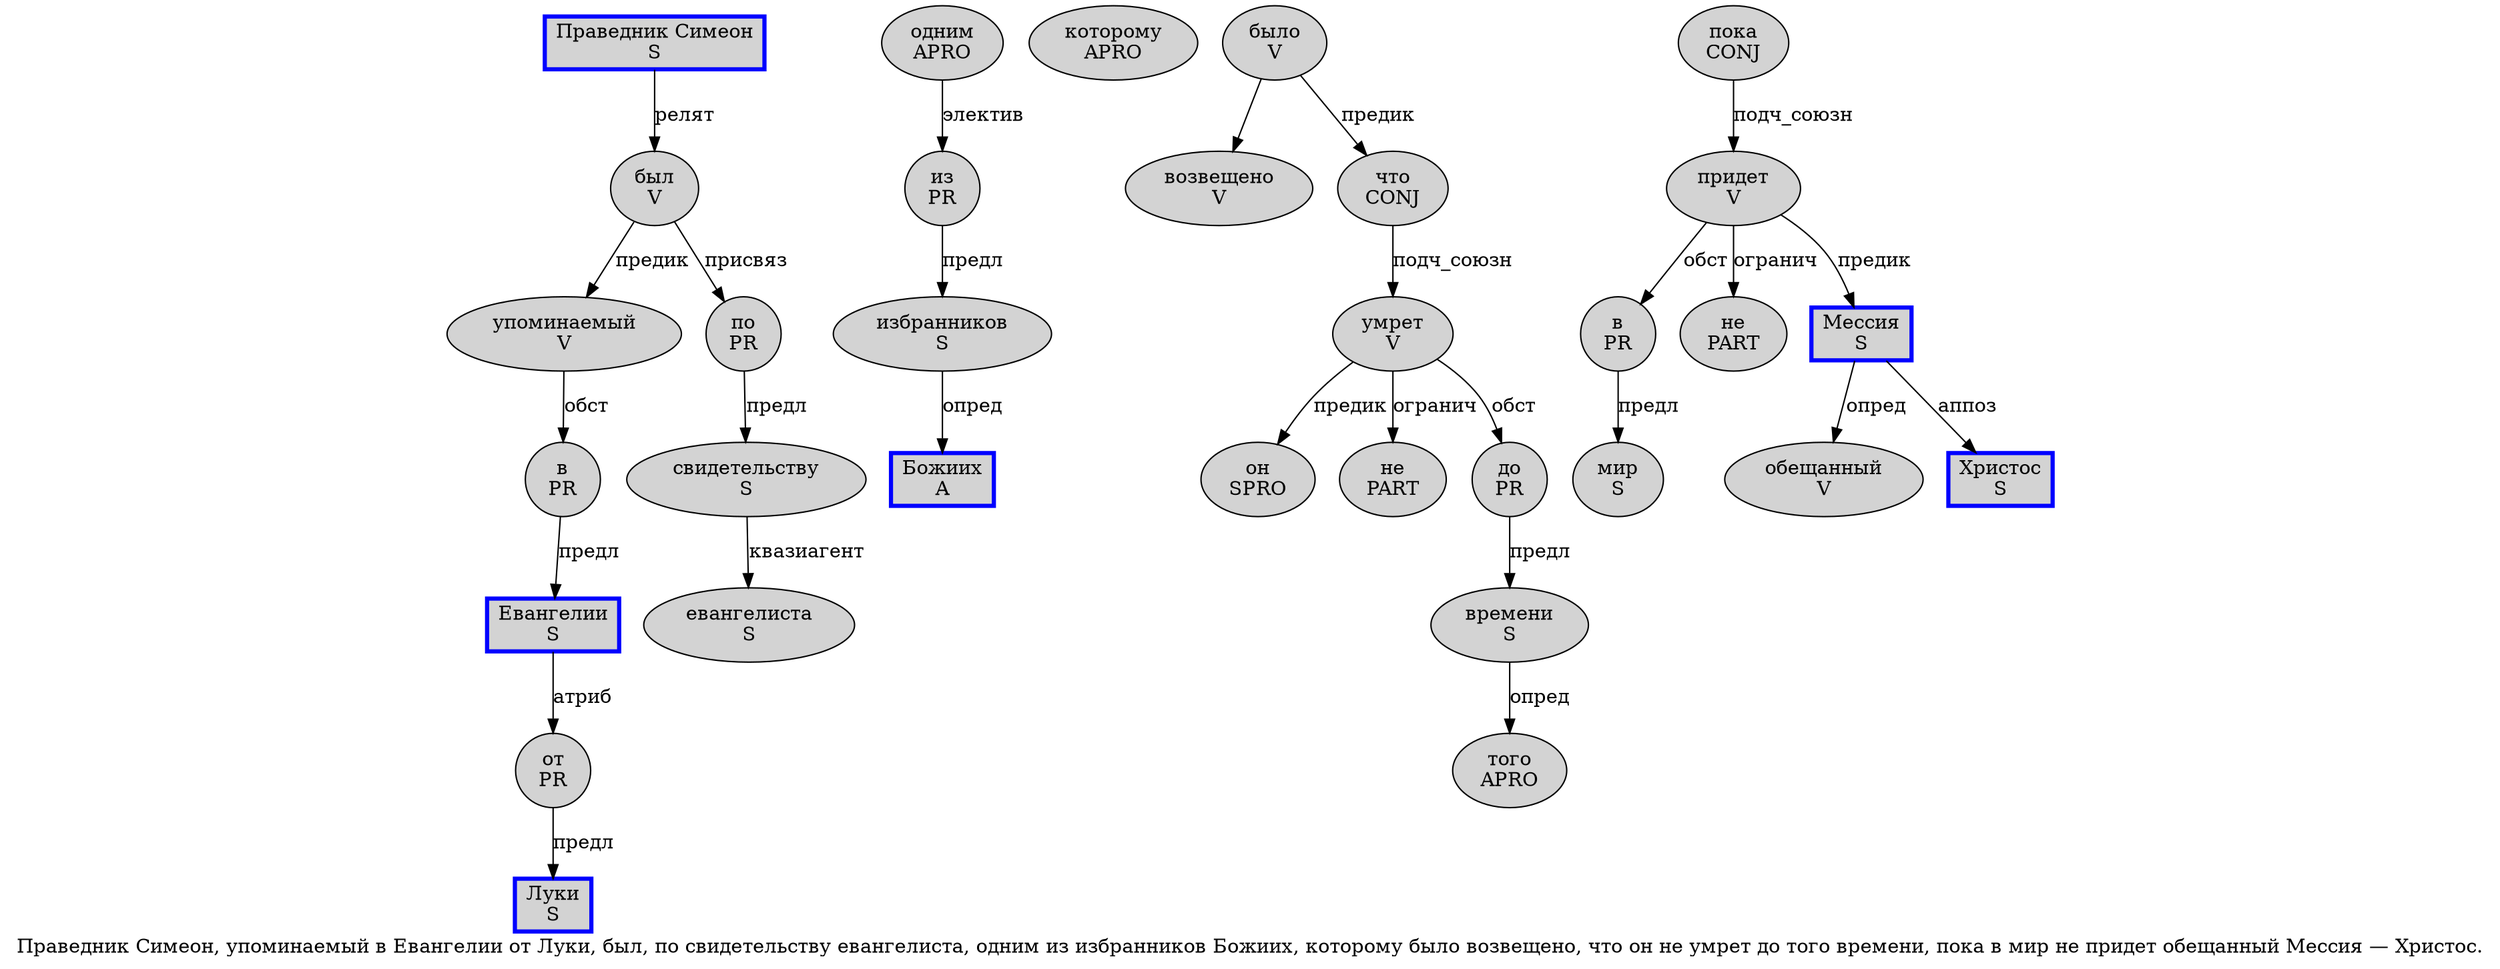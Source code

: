 digraph SENTENCE_532 {
	graph [label="Праведник Симеон, упоминаемый в Евангелии от Луки, был, по свидетельству евангелиста, одним из избранников Божиих, которому было возвещено, что он не умрет до того времени, пока в мир не придет обещанный Мессия — Христос."]
	node [style=filled]
		0 [label="Праведник Симеон
S" color=blue fillcolor=lightgray penwidth=3 shape=box]
		2 [label="упоминаемый
V" color="" fillcolor=lightgray penwidth=1 shape=ellipse]
		3 [label="в
PR" color="" fillcolor=lightgray penwidth=1 shape=ellipse]
		4 [label="Евангелии
S" color=blue fillcolor=lightgray penwidth=3 shape=box]
		5 [label="от
PR" color="" fillcolor=lightgray penwidth=1 shape=ellipse]
		6 [label="Луки
S" color=blue fillcolor=lightgray penwidth=3 shape=box]
		8 [label="был
V" color="" fillcolor=lightgray penwidth=1 shape=ellipse]
		10 [label="по
PR" color="" fillcolor=lightgray penwidth=1 shape=ellipse]
		11 [label="свидетельству
S" color="" fillcolor=lightgray penwidth=1 shape=ellipse]
		12 [label="евангелиста
S" color="" fillcolor=lightgray penwidth=1 shape=ellipse]
		14 [label="одним
APRO" color="" fillcolor=lightgray penwidth=1 shape=ellipse]
		15 [label="из
PR" color="" fillcolor=lightgray penwidth=1 shape=ellipse]
		16 [label="избранников
S" color="" fillcolor=lightgray penwidth=1 shape=ellipse]
		17 [label="Божиих
A" color=blue fillcolor=lightgray penwidth=3 shape=box]
		19 [label="которому
APRO" color="" fillcolor=lightgray penwidth=1 shape=ellipse]
		20 [label="было
V" color="" fillcolor=lightgray penwidth=1 shape=ellipse]
		21 [label="возвещено
V" color="" fillcolor=lightgray penwidth=1 shape=ellipse]
		23 [label="что
CONJ" color="" fillcolor=lightgray penwidth=1 shape=ellipse]
		24 [label="он
SPRO" color="" fillcolor=lightgray penwidth=1 shape=ellipse]
		25 [label="не
PART" color="" fillcolor=lightgray penwidth=1 shape=ellipse]
		26 [label="умрет
V" color="" fillcolor=lightgray penwidth=1 shape=ellipse]
		27 [label="до
PR" color="" fillcolor=lightgray penwidth=1 shape=ellipse]
		28 [label="того
APRO" color="" fillcolor=lightgray penwidth=1 shape=ellipse]
		29 [label="времени
S" color="" fillcolor=lightgray penwidth=1 shape=ellipse]
		31 [label="пока
CONJ" color="" fillcolor=lightgray penwidth=1 shape=ellipse]
		32 [label="в
PR" color="" fillcolor=lightgray penwidth=1 shape=ellipse]
		33 [label="мир
S" color="" fillcolor=lightgray penwidth=1 shape=ellipse]
		34 [label="не
PART" color="" fillcolor=lightgray penwidth=1 shape=ellipse]
		35 [label="придет
V" color="" fillcolor=lightgray penwidth=1 shape=ellipse]
		36 [label="обещанный
V" color="" fillcolor=lightgray penwidth=1 shape=ellipse]
		37 [label="Мессия
S" color=blue fillcolor=lightgray penwidth=3 shape=box]
		39 [label="Христос
S" color=blue fillcolor=lightgray penwidth=3 shape=box]
			5 -> 6 [label="предл"]
			37 -> 36 [label="опред"]
			37 -> 39 [label="аппоз"]
			11 -> 12 [label="квазиагент"]
			20 -> 21
			20 -> 23 [label="предик"]
			4 -> 5 [label="атриб"]
			35 -> 32 [label="обст"]
			35 -> 34 [label="огранич"]
			35 -> 37 [label="предик"]
			23 -> 26 [label="подч_союзн"]
			27 -> 29 [label="предл"]
			16 -> 17 [label="опред"]
			32 -> 33 [label="предл"]
			29 -> 28 [label="опред"]
			0 -> 8 [label="релят"]
			10 -> 11 [label="предл"]
			31 -> 35 [label="подч_союзн"]
			15 -> 16 [label="предл"]
			14 -> 15 [label="электив"]
			3 -> 4 [label="предл"]
			26 -> 24 [label="предик"]
			26 -> 25 [label="огранич"]
			26 -> 27 [label="обст"]
			8 -> 2 [label="предик"]
			8 -> 10 [label="присвяз"]
			2 -> 3 [label="обст"]
}